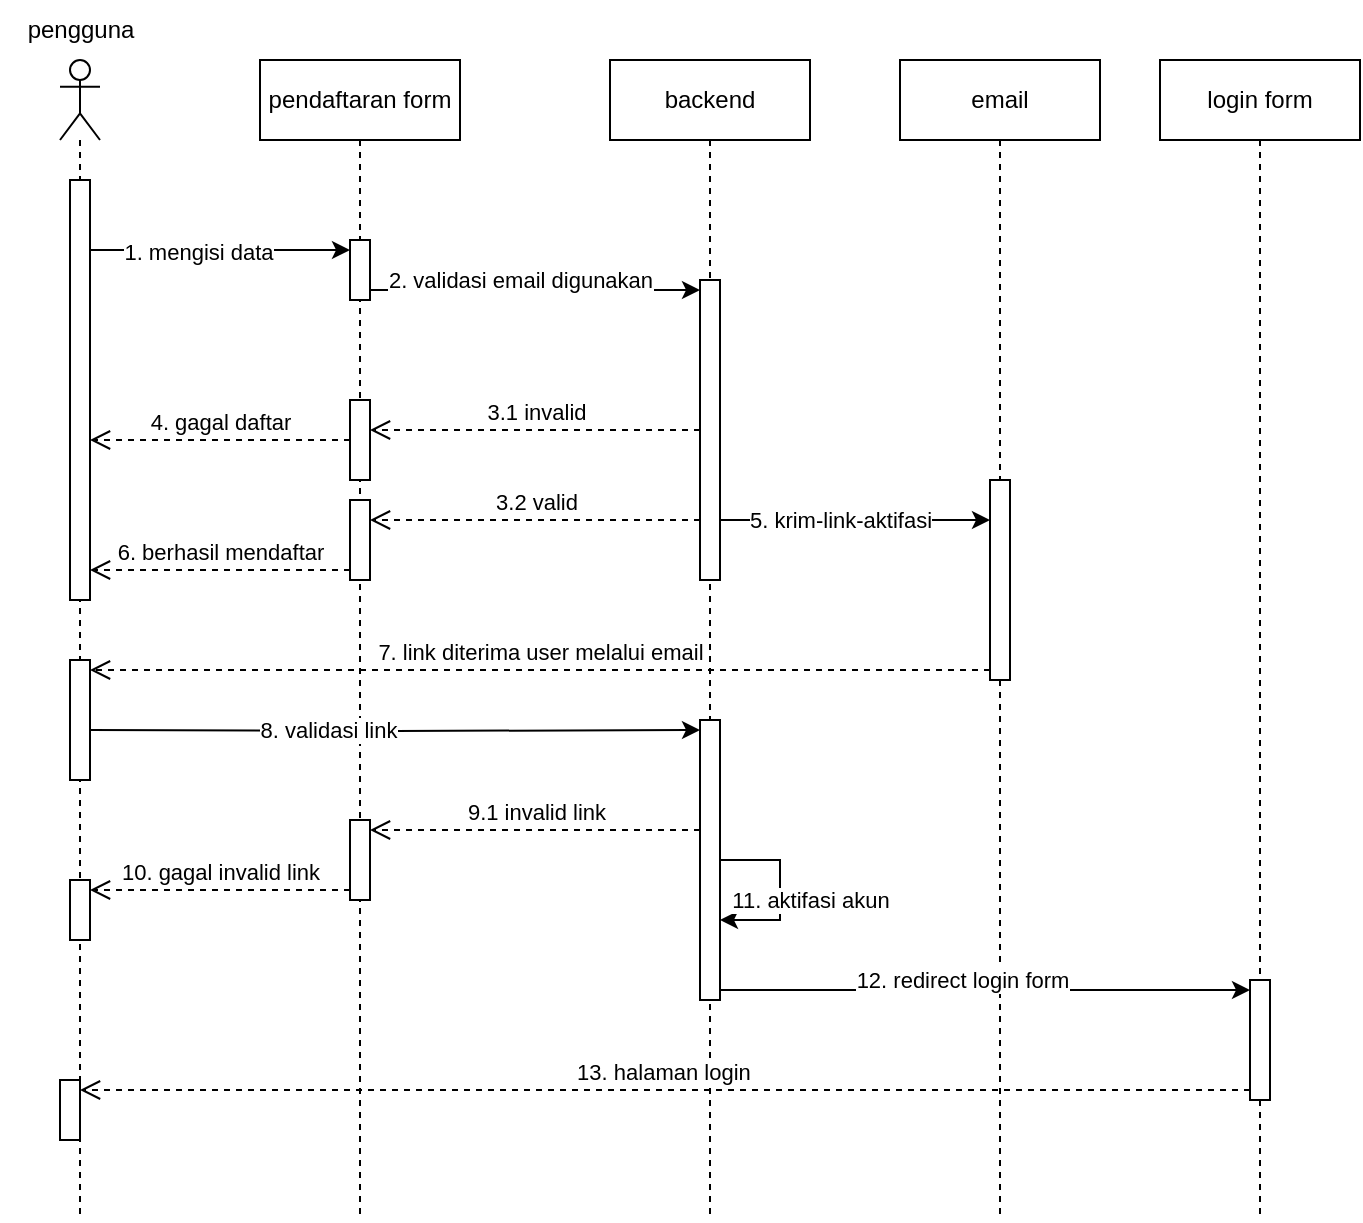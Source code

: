 <mxfile version="24.4.0" type="device">
  <diagram name="Page-1" id="pW53dOFYAaxe6m4sf-av">
    <mxGraphModel dx="1364" dy="843" grid="1" gridSize="10" guides="1" tooltips="1" connect="1" arrows="1" fold="1" page="1" pageScale="1" pageWidth="850" pageHeight="1100" math="0" shadow="0">
      <root>
        <mxCell id="0" />
        <mxCell id="1" parent="0" />
        <mxCell id="pdyi3HL0DSGAeJNZNkuv-1" value="" style="shape=umlLifeline;perimeter=lifelinePerimeter;whiteSpace=wrap;html=1;container=1;dropTarget=0;collapsible=0;recursiveResize=0;outlineConnect=0;portConstraint=eastwest;newEdgeStyle={&quot;curved&quot;:0,&quot;rounded&quot;:0};participant=umlActor;" parent="1" vertex="1">
          <mxGeometry x="100" y="220" width="20" height="580" as="geometry" />
        </mxCell>
        <mxCell id="pdyi3HL0DSGAeJNZNkuv-4" value="" style="html=1;points=[[0,0,0,0,5],[0,1,0,0,-5],[1,0,0,0,5],[1,1,0,0,-5]];perimeter=orthogonalPerimeter;outlineConnect=0;targetShapes=umlLifeline;portConstraint=eastwest;newEdgeStyle={&quot;curved&quot;:0,&quot;rounded&quot;:0};" parent="pdyi3HL0DSGAeJNZNkuv-1" vertex="1">
          <mxGeometry x="5" y="60" width="10" height="210" as="geometry" />
        </mxCell>
        <mxCell id="pdyi3HL0DSGAeJNZNkuv-52" value="" style="html=1;points=[[0,0,0,0,5],[0,1,0,0,-5],[1,0,0,0,5],[1,1,0,0,-5]];perimeter=orthogonalPerimeter;outlineConnect=0;targetShapes=umlLifeline;portConstraint=eastwest;newEdgeStyle={&quot;curved&quot;:0,&quot;rounded&quot;:0};" parent="pdyi3HL0DSGAeJNZNkuv-1" vertex="1">
          <mxGeometry x="5" y="300" width="10" height="60" as="geometry" />
        </mxCell>
        <mxCell id="pdyi3HL0DSGAeJNZNkuv-71" value="" style="html=1;points=[[0,0,0,0,5],[0,1,0,0,-5],[1,0,0,0,5],[1,1,0,0,-5]];perimeter=orthogonalPerimeter;outlineConnect=0;targetShapes=umlLifeline;portConstraint=eastwest;newEdgeStyle={&quot;curved&quot;:0,&quot;rounded&quot;:0};" parent="pdyi3HL0DSGAeJNZNkuv-1" vertex="1">
          <mxGeometry y="510" width="10" height="30" as="geometry" />
        </mxCell>
        <mxCell id="pdyi3HL0DSGAeJNZNkuv-2" value="pengguna" style="text;html=1;align=center;verticalAlign=middle;resizable=0;points=[];autosize=1;strokeColor=none;fillColor=none;" parent="1" vertex="1">
          <mxGeometry x="70" y="190" width="80" height="30" as="geometry" />
        </mxCell>
        <mxCell id="pdyi3HL0DSGAeJNZNkuv-3" value="pendaftaran form" style="shape=umlLifeline;perimeter=lifelinePerimeter;whiteSpace=wrap;html=1;container=1;dropTarget=0;collapsible=0;recursiveResize=0;outlineConnect=0;portConstraint=eastwest;newEdgeStyle={&quot;curved&quot;:0,&quot;rounded&quot;:0};" parent="1" vertex="1">
          <mxGeometry x="200" y="220" width="100" height="580" as="geometry" />
        </mxCell>
        <mxCell id="pdyi3HL0DSGAeJNZNkuv-11" value="" style="html=1;points=[[0,0,0,0,5],[0,1,0,0,-5],[1,0,0,0,5],[1,1,0,0,-5]];perimeter=orthogonalPerimeter;outlineConnect=0;targetShapes=umlLifeline;portConstraint=eastwest;newEdgeStyle={&quot;curved&quot;:0,&quot;rounded&quot;:0};" parent="pdyi3HL0DSGAeJNZNkuv-3" vertex="1">
          <mxGeometry x="45" y="90" width="10" height="30" as="geometry" />
        </mxCell>
        <mxCell id="pdyi3HL0DSGAeJNZNkuv-23" value="" style="html=1;points=[[0,0,0,0,5],[0,1,0,0,-5],[1,0,0,0,5],[1,1,0,0,-5]];perimeter=orthogonalPerimeter;outlineConnect=0;targetShapes=umlLifeline;portConstraint=eastwest;newEdgeStyle={&quot;curved&quot;:0,&quot;rounded&quot;:0};" parent="pdyi3HL0DSGAeJNZNkuv-3" vertex="1">
          <mxGeometry x="45" y="170" width="10" height="40" as="geometry" />
        </mxCell>
        <mxCell id="pdyi3HL0DSGAeJNZNkuv-73" value="" style="html=1;points=[[0,0,0,0,5],[0,1,0,0,-5],[1,0,0,0,5],[1,1,0,0,-5]];perimeter=orthogonalPerimeter;outlineConnect=0;targetShapes=umlLifeline;portConstraint=eastwest;newEdgeStyle={&quot;curved&quot;:0,&quot;rounded&quot;:0};" parent="pdyi3HL0DSGAeJNZNkuv-3" vertex="1">
          <mxGeometry x="45" y="220" width="10" height="40" as="geometry" />
        </mxCell>
        <mxCell id="pdyi3HL0DSGAeJNZNkuv-65" value="" style="html=1;points=[[0,0,0,0,5],[0,1,0,0,-5],[1,0,0,0,5],[1,1,0,0,-5]];perimeter=orthogonalPerimeter;outlineConnect=0;targetShapes=umlLifeline;portConstraint=eastwest;newEdgeStyle={&quot;curved&quot;:0,&quot;rounded&quot;:0};" parent="pdyi3HL0DSGAeJNZNkuv-3" vertex="1">
          <mxGeometry x="-95" y="410" width="10" height="30" as="geometry" />
        </mxCell>
        <mxCell id="pdyi3HL0DSGAeJNZNkuv-59" value="" style="html=1;points=[[0,0,0,0,5],[0,1,0,0,-5],[1,0,0,0,5],[1,1,0,0,-5]];perimeter=orthogonalPerimeter;outlineConnect=0;targetShapes=umlLifeline;portConstraint=eastwest;newEdgeStyle={&quot;curved&quot;:0,&quot;rounded&quot;:0};" parent="pdyi3HL0DSGAeJNZNkuv-3" vertex="1">
          <mxGeometry x="45" y="380" width="10" height="40" as="geometry" />
        </mxCell>
        <mxCell id="pdyi3HL0DSGAeJNZNkuv-63" style="edgeStyle=orthogonalEdgeStyle;rounded=0;orthogonalLoop=1;jettySize=auto;html=1;curved=0;exitX=1;exitY=1;exitDx=0;exitDy=-5;exitPerimeter=0;entryX=0;entryY=0;entryDx=0;entryDy=5;entryPerimeter=0;" parent="pdyi3HL0DSGAeJNZNkuv-3" target="pdyi3HL0DSGAeJNZNkuv-55" edge="1">
          <mxGeometry relative="1" as="geometry">
            <mxPoint x="-85" y="335" as="sourcePoint" />
            <mxPoint x="230" y="205" as="targetPoint" />
          </mxGeometry>
        </mxCell>
        <mxCell id="pdyi3HL0DSGAeJNZNkuv-64" value="8. validasi link" style="edgeLabel;html=1;align=center;verticalAlign=middle;resizable=0;points=[];" parent="pdyi3HL0DSGAeJNZNkuv-63" vertex="1" connectable="0">
          <mxGeometry x="-0.224" y="1" relative="1" as="geometry">
            <mxPoint as="offset" />
          </mxGeometry>
        </mxCell>
        <mxCell id="pdyi3HL0DSGAeJNZNkuv-67" value="10. gagal invalid link" style="html=1;verticalAlign=bottom;endArrow=open;dashed=1;endSize=8;curved=0;rounded=0;entryX=1;entryY=0;entryDx=0;entryDy=5;entryPerimeter=0;exitX=0;exitY=1;exitDx=0;exitDy=-5;exitPerimeter=0;" parent="pdyi3HL0DSGAeJNZNkuv-3" source="pdyi3HL0DSGAeJNZNkuv-59" target="pdyi3HL0DSGAeJNZNkuv-65" edge="1">
          <mxGeometry relative="1" as="geometry">
            <mxPoint x="-40" y="420" as="sourcePoint" />
            <mxPoint x="65" y="395" as="targetPoint" />
          </mxGeometry>
        </mxCell>
        <mxCell id="pdyi3HL0DSGAeJNZNkuv-26" style="edgeStyle=orthogonalEdgeStyle;rounded=0;orthogonalLoop=1;jettySize=auto;html=1;curved=0;exitX=1;exitY=1;exitDx=0;exitDy=-5;exitPerimeter=0;entryX=0;entryY=0;entryDx=0;entryDy=5;entryPerimeter=0;" parent="1" source="pdyi3HL0DSGAeJNZNkuv-11" target="pdyi3HL0DSGAeJNZNkuv-9" edge="1">
          <mxGeometry relative="1" as="geometry" />
        </mxCell>
        <mxCell id="pdyi3HL0DSGAeJNZNkuv-31" value="2. validasi email digunakan" style="edgeLabel;html=1;align=center;verticalAlign=middle;resizable=0;points=[];" parent="pdyi3HL0DSGAeJNZNkuv-26" vertex="1" connectable="0">
          <mxGeometry x="-0.224" y="1" relative="1" as="geometry">
            <mxPoint x="11" y="-4" as="offset" />
          </mxGeometry>
        </mxCell>
        <mxCell id="pdyi3HL0DSGAeJNZNkuv-27" value="email" style="shape=umlLifeline;perimeter=lifelinePerimeter;whiteSpace=wrap;html=1;container=1;dropTarget=0;collapsible=0;recursiveResize=0;outlineConnect=0;portConstraint=eastwest;newEdgeStyle={&quot;curved&quot;:0,&quot;rounded&quot;:0};" parent="1" vertex="1">
          <mxGeometry x="520" y="220" width="100" height="580" as="geometry" />
        </mxCell>
        <mxCell id="pdyi3HL0DSGAeJNZNkuv-28" value="" style="html=1;points=[[0,0,0,0,5],[0,1,0,0,-5],[1,0,0,0,5],[1,1,0,0,-5]];perimeter=orthogonalPerimeter;outlineConnect=0;targetShapes=umlLifeline;portConstraint=eastwest;newEdgeStyle={&quot;curved&quot;:0,&quot;rounded&quot;:0};" parent="pdyi3HL0DSGAeJNZNkuv-27" vertex="1">
          <mxGeometry x="45" y="210" width="10" height="100" as="geometry" />
        </mxCell>
        <mxCell id="pdyi3HL0DSGAeJNZNkuv-38" style="edgeStyle=orthogonalEdgeStyle;rounded=0;orthogonalLoop=1;jettySize=auto;html=1;curved=0;entryX=0;entryY=0;entryDx=0;entryDy=5;entryPerimeter=0;" parent="1" edge="1">
          <mxGeometry relative="1" as="geometry">
            <Array as="points">
              <mxPoint x="460" y="450" />
              <mxPoint x="460" y="450" />
            </Array>
            <mxPoint x="430" y="450" as="sourcePoint" />
            <mxPoint x="565" y="450" as="targetPoint" />
          </mxGeometry>
        </mxCell>
        <mxCell id="pdyi3HL0DSGAeJNZNkuv-39" value="5. krim-link-aktifasi" style="edgeLabel;html=1;align=center;verticalAlign=middle;resizable=0;points=[];" parent="pdyi3HL0DSGAeJNZNkuv-38" vertex="1" connectable="0">
          <mxGeometry x="-0.259" y="-1" relative="1" as="geometry">
            <mxPoint x="10" y="-1" as="offset" />
          </mxGeometry>
        </mxCell>
        <mxCell id="pdyi3HL0DSGAeJNZNkuv-43" value="" style="endArrow=classic;html=1;rounded=0;entryX=0;entryY=0;entryDx=0;entryDy=5;entryPerimeter=0;" parent="1" source="pdyi3HL0DSGAeJNZNkuv-4" target="pdyi3HL0DSGAeJNZNkuv-11" edge="1">
          <mxGeometry width="50" height="50" relative="1" as="geometry">
            <mxPoint x="220" y="330" as="sourcePoint" />
            <mxPoint x="270" y="280" as="targetPoint" />
          </mxGeometry>
        </mxCell>
        <mxCell id="pdyi3HL0DSGAeJNZNkuv-54" value="1. mengisi data" style="edgeLabel;html=1;align=center;verticalAlign=middle;resizable=0;points=[];" parent="pdyi3HL0DSGAeJNZNkuv-43" vertex="1" connectable="0">
          <mxGeometry x="-0.18" y="-1" relative="1" as="geometry">
            <mxPoint as="offset" />
          </mxGeometry>
        </mxCell>
        <mxCell id="pdyi3HL0DSGAeJNZNkuv-45" value="3.1 invalid" style="html=1;verticalAlign=bottom;endArrow=open;dashed=1;endSize=8;curved=0;rounded=0;" parent="1" source="pdyi3HL0DSGAeJNZNkuv-9" target="pdyi3HL0DSGAeJNZNkuv-23" edge="1">
          <mxGeometry relative="1" as="geometry">
            <mxPoint x="360" y="360" as="sourcePoint" />
            <mxPoint x="250" y="402" as="targetPoint" />
          </mxGeometry>
        </mxCell>
        <mxCell id="pdyi3HL0DSGAeJNZNkuv-47" value="4. gagal daftar" style="html=1;verticalAlign=bottom;endArrow=open;dashed=1;endSize=8;curved=0;rounded=0;" parent="1" source="pdyi3HL0DSGAeJNZNkuv-23" target="pdyi3HL0DSGAeJNZNkuv-4" edge="1">
          <mxGeometry relative="1" as="geometry">
            <mxPoint x="190" y="420" as="sourcePoint" />
            <mxPoint x="120" y="410" as="targetPoint" />
          </mxGeometry>
        </mxCell>
        <mxCell id="pdyi3HL0DSGAeJNZNkuv-53" value="7. link diterima user melalui email" style="html=1;verticalAlign=bottom;endArrow=open;dashed=1;endSize=8;curved=0;rounded=0;entryX=1;entryY=0;entryDx=0;entryDy=5;entryPerimeter=0;exitX=0;exitY=1;exitDx=0;exitDy=-5;exitPerimeter=0;" parent="1" source="pdyi3HL0DSGAeJNZNkuv-28" target="pdyi3HL0DSGAeJNZNkuv-52" edge="1">
          <mxGeometry relative="1" as="geometry">
            <mxPoint x="510" y="447.222" as="sourcePoint" />
            <mxPoint x="130" y="480" as="targetPoint" />
          </mxGeometry>
        </mxCell>
        <mxCell id="pdyi3HL0DSGAeJNZNkuv-75" value="3.2 valid" style="html=1;verticalAlign=bottom;endArrow=open;dashed=1;endSize=8;curved=0;rounded=0;exitX=0;exitY=1;exitDx=0;exitDy=-5;exitPerimeter=0;" parent="1" edge="1">
          <mxGeometry relative="1" as="geometry">
            <mxPoint x="420" y="450" as="sourcePoint" />
            <mxPoint x="255" y="450" as="targetPoint" />
          </mxGeometry>
        </mxCell>
        <mxCell id="pdyi3HL0DSGAeJNZNkuv-77" value="6. berhasil mendaftar" style="html=1;verticalAlign=bottom;endArrow=open;dashed=1;endSize=8;curved=0;rounded=0;exitX=0;exitY=1;exitDx=0;exitDy=-5;exitPerimeter=0;" parent="1" source="pdyi3HL0DSGAeJNZNkuv-73" target="pdyi3HL0DSGAeJNZNkuv-4" edge="1">
          <mxGeometry relative="1" as="geometry">
            <mxPoint x="430" y="465" as="sourcePoint" />
            <mxPoint x="265" y="465" as="targetPoint" />
          </mxGeometry>
        </mxCell>
        <mxCell id="pdyi3HL0DSGAeJNZNkuv-8" value="backend" style="shape=umlLifeline;perimeter=lifelinePerimeter;whiteSpace=wrap;html=1;container=1;dropTarget=0;collapsible=0;recursiveResize=0;outlineConnect=0;portConstraint=eastwest;newEdgeStyle={&quot;curved&quot;:0,&quot;rounded&quot;:0};" parent="1" vertex="1">
          <mxGeometry x="375" y="220" width="100" height="580" as="geometry" />
        </mxCell>
        <mxCell id="pdyi3HL0DSGAeJNZNkuv-9" value="" style="html=1;points=[[0,0,0,0,5],[0,1,0,0,-5],[1,0,0,0,5],[1,1,0,0,-5]];perimeter=orthogonalPerimeter;outlineConnect=0;targetShapes=umlLifeline;portConstraint=eastwest;newEdgeStyle={&quot;curved&quot;:0,&quot;rounded&quot;:0};" parent="pdyi3HL0DSGAeJNZNkuv-8" vertex="1">
          <mxGeometry x="45" y="110" width="10" height="150" as="geometry" />
        </mxCell>
        <mxCell id="pdyi3HL0DSGAeJNZNkuv-55" value="" style="html=1;points=[[0,0,0,0,5],[0,1,0,0,-5],[1,0,0,0,5],[1,1,0,0,-5]];perimeter=orthogonalPerimeter;outlineConnect=0;targetShapes=umlLifeline;portConstraint=eastwest;newEdgeStyle={&quot;curved&quot;:0,&quot;rounded&quot;:0};" parent="pdyi3HL0DSGAeJNZNkuv-8" vertex="1">
          <mxGeometry x="45" y="330" width="10" height="140" as="geometry" />
        </mxCell>
        <mxCell id="pdyi3HL0DSGAeJNZNkuv-86" value="" style="endArrow=classic;html=1;rounded=0;elbow=horizontal;" parent="pdyi3HL0DSGAeJNZNkuv-8" source="pdyi3HL0DSGAeJNZNkuv-55" edge="1">
          <mxGeometry width="50" height="50" relative="1" as="geometry">
            <mxPoint x="55" y="390" as="sourcePoint" />
            <mxPoint x="55" y="430" as="targetPoint" />
            <Array as="points">
              <mxPoint x="85" y="400" />
              <mxPoint x="85" y="430" />
            </Array>
          </mxGeometry>
        </mxCell>
        <mxCell id="pdyi3HL0DSGAeJNZNkuv-87" value="11. aktifasi akun" style="edgeLabel;html=1;align=center;verticalAlign=middle;resizable=0;points=[];" parent="pdyi3HL0DSGAeJNZNkuv-86" vertex="1" connectable="0">
          <mxGeometry x="-0.132" y="1" relative="1" as="geometry">
            <mxPoint x="14" y="11" as="offset" />
          </mxGeometry>
        </mxCell>
        <mxCell id="pdyi3HL0DSGAeJNZNkuv-62" value="9.1 invalid link" style="html=1;verticalAlign=bottom;endArrow=open;dashed=1;endSize=8;curved=0;rounded=0;entryX=1;entryY=0;entryDx=0;entryDy=5;entryPerimeter=0;" parent="1" source="pdyi3HL0DSGAeJNZNkuv-55" target="pdyi3HL0DSGAeJNZNkuv-59" edge="1">
          <mxGeometry relative="1" as="geometry">
            <mxPoint x="320" y="590" as="sourcePoint" />
            <mxPoint x="260" y="590" as="targetPoint" />
          </mxGeometry>
        </mxCell>
        <mxCell id="Con_DZV8sjMiDiooGRCH-1" value="login form" style="shape=umlLifeline;perimeter=lifelinePerimeter;whiteSpace=wrap;html=1;container=1;dropTarget=0;collapsible=0;recursiveResize=0;outlineConnect=0;portConstraint=eastwest;newEdgeStyle={&quot;curved&quot;:0,&quot;rounded&quot;:0};" vertex="1" parent="1">
          <mxGeometry x="650" y="220" width="100" height="580" as="geometry" />
        </mxCell>
        <mxCell id="Con_DZV8sjMiDiooGRCH-2" value="" style="html=1;points=[[0,0,0,0,5],[0,1,0,0,-5],[1,0,0,0,5],[1,1,0,0,-5]];perimeter=orthogonalPerimeter;outlineConnect=0;targetShapes=umlLifeline;portConstraint=eastwest;newEdgeStyle={&quot;curved&quot;:0,&quot;rounded&quot;:0};" vertex="1" parent="Con_DZV8sjMiDiooGRCH-1">
          <mxGeometry x="45" y="460" width="10" height="60" as="geometry" />
        </mxCell>
        <mxCell id="Con_DZV8sjMiDiooGRCH-4" style="edgeStyle=orthogonalEdgeStyle;rounded=0;orthogonalLoop=1;jettySize=auto;html=1;curved=0;exitX=1;exitY=1;exitDx=0;exitDy=-5;exitPerimeter=0;entryX=0;entryY=0;entryDx=0;entryDy=5;entryPerimeter=0;" edge="1" parent="1" source="pdyi3HL0DSGAeJNZNkuv-55" target="Con_DZV8sjMiDiooGRCH-2">
          <mxGeometry relative="1" as="geometry" />
        </mxCell>
        <mxCell id="Con_DZV8sjMiDiooGRCH-5" value="12. redirect login form" style="edgeLabel;html=1;align=center;verticalAlign=middle;resizable=0;points=[];" vertex="1" connectable="0" parent="Con_DZV8sjMiDiooGRCH-4">
          <mxGeometry x="-0.468" relative="1" as="geometry">
            <mxPoint x="50" y="-5" as="offset" />
          </mxGeometry>
        </mxCell>
        <mxCell id="pdyi3HL0DSGAeJNZNkuv-72" value="13. halaman login&amp;nbsp;" style="html=1;verticalAlign=bottom;endArrow=open;dashed=1;endSize=8;curved=0;rounded=0;exitX=0;exitY=1;exitDx=0;exitDy=-5;exitPerimeter=0;entryX=1;entryY=0;entryDx=0;entryDy=5;entryPerimeter=0;" parent="1" source="Con_DZV8sjMiDiooGRCH-2" target="pdyi3HL0DSGAeJNZNkuv-71" edge="1">
          <mxGeometry relative="1" as="geometry">
            <mxPoint x="245" y="705" as="sourcePoint" />
            <mxPoint x="265" y="685" as="targetPoint" />
            <Array as="points" />
          </mxGeometry>
        </mxCell>
      </root>
    </mxGraphModel>
  </diagram>
</mxfile>
